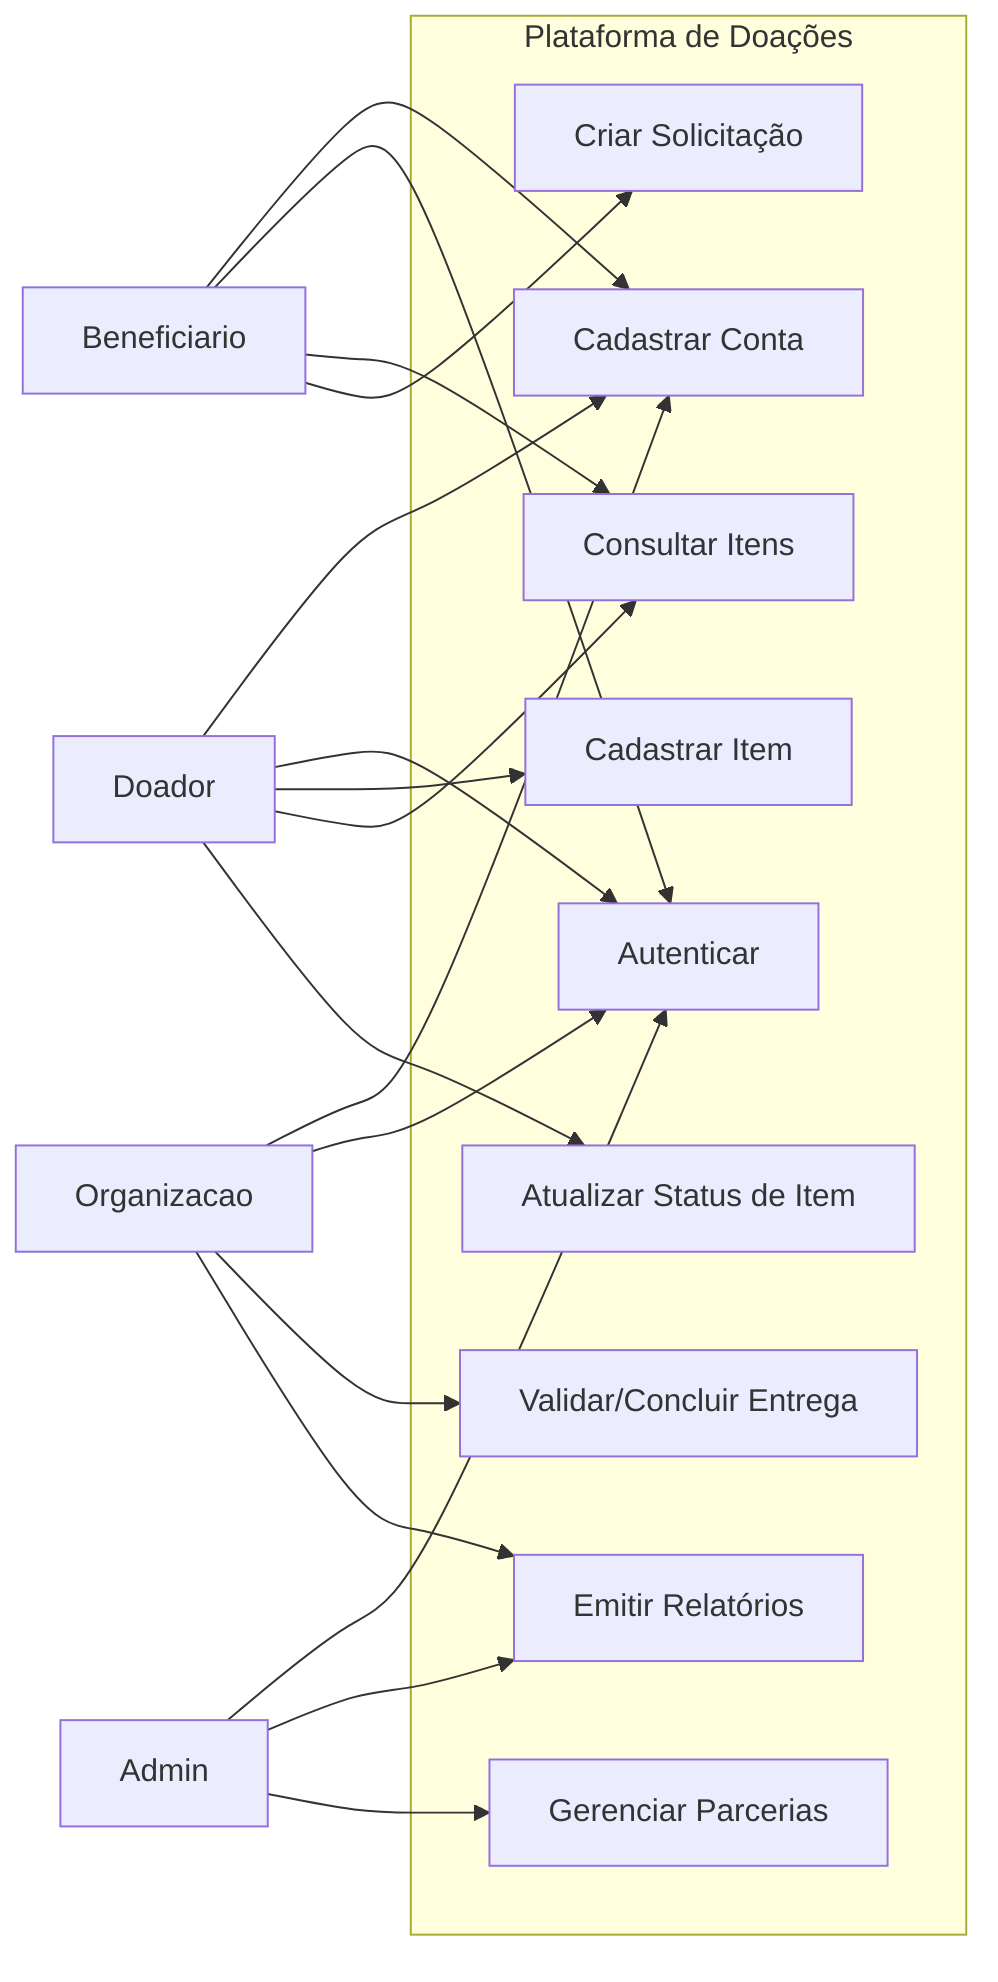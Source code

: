 flowchart LR
  subgraph Plataforma["Plataforma de Doações"]
    UC1["Cadastrar Conta"]
    UC2["Autenticar"]
    UC3["Cadastrar Item"]
    UC4["Consultar Itens"]
    UC5["Criar Solicitação"]
    UC6["Atualizar Status de Item"]
    UC7["Validar/Concluir Entrega"]
    UC8["Emitir Relatórios"]
    UC9["Gerenciar Parcerias"]
  end

  Doador --> UC1
  Beneficiario --> UC1
  Organizacao --> UC1
  Doador --> UC2
  Beneficiario --> UC2
  Organizacao --> UC2
  Admin --> UC2

  Doador --> UC3
  Beneficiario --> UC4
  Doador --> UC4
  Beneficiario --> UC5
  Organizacao --> UC7
  Doador --> UC6
  Admin --> UC8
  Organizacao --> UC8
  Admin --> UC9